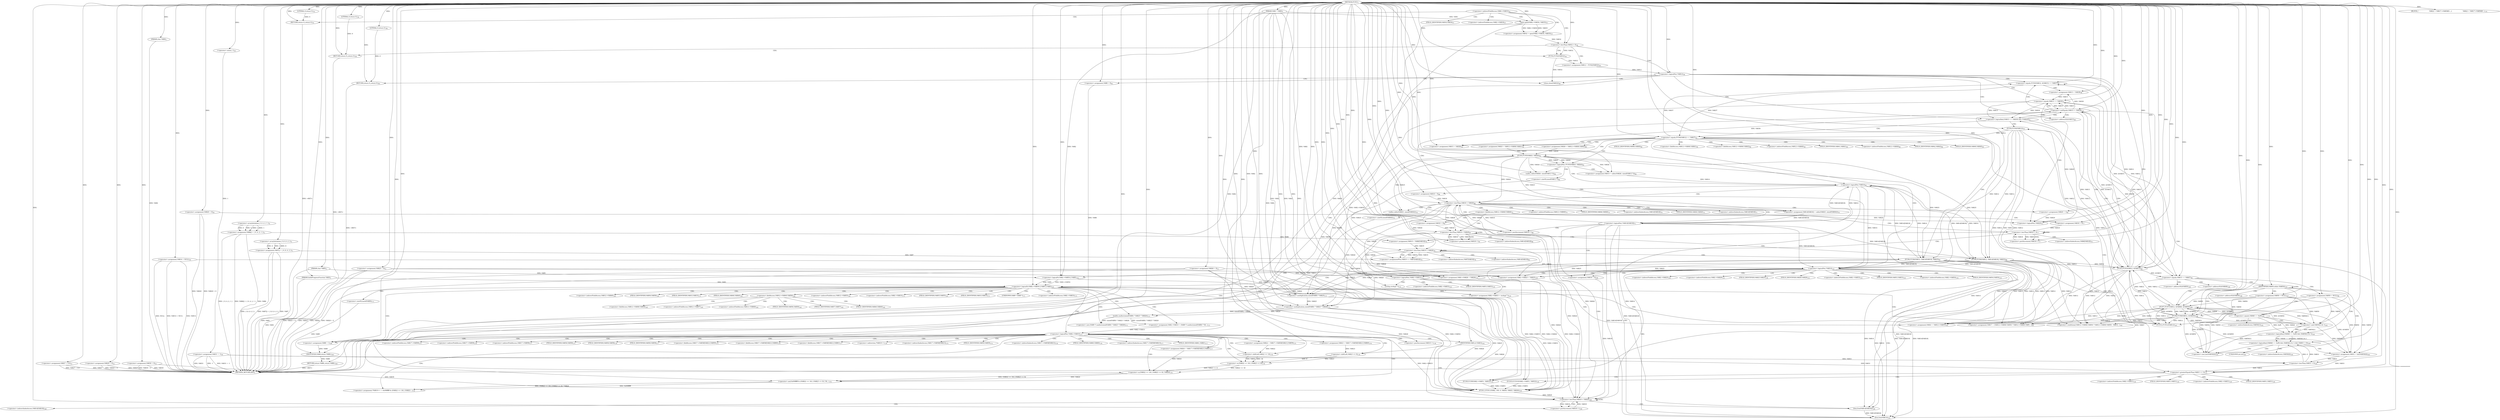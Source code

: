 digraph "FUN1" {  
"8" [label = <(METHOD,FUN1)<SUB>1</SUB>> ]
"489" [label = <(METHOD_RETURN,ANY)<SUB>1</SUB>> ]
"9" [label = <(PARAM,VAR1 * VAR2)<SUB>1</SUB>> ]
"10" [label = <(PARAM,ImlibProgressFunction VAR3)<SUB>1</SUB>> ]
"11" [label = <(PARAM,char VAR4)<SUB>1</SUB>> ]
"12" [label = <(PARAM,char VAR5)<SUB>2</SUB>> ]
"15" [label = <(&lt;operator&gt;.assignment,VAR6[] = { 0, 4, 2, 1 })<SUB>4</SUB>> ]
"23" [label = <(&lt;operator&gt;.assignment,VAR7[] = { 8, 8, 4, 2 })<SUB>5</SUB>> ]
"45" [label = <(&lt;operator&gt;.assignment,VAR25 = 0)<SUB>12</SUB>> ]
"48" [label = <(&lt;operator&gt;.assignment,VAR26 = 0)<SUB>12</SUB>> ]
"53" [label = <(&lt;operator&gt;.assignment,VAR27 = 0.0)<SUB>13</SUB>> ]
"58" [label = <(&lt;operator&gt;.assignment,VAR29 = 0)<SUB>14</SUB>> ]
"61" [label = <(&lt;operator&gt;.assignment,VAR30 = 0)<SUB>14</SUB>> ]
"66" [label = <(&lt;operator&gt;.assignment,VAR20 = 0)<SUB>18</SUB>> ]
"69" [label = <(&lt;operator&gt;.assignment,VAR14 = NULL)<SUB>19</SUB>> ]
"72" [label = <(&lt;operator&gt;.assignment,VAR31 = -1)<SUB>20</SUB>> ]
"83" [label = <(&lt;operator&gt;.assignment,VAR32 = open(VAR2-&gt;VAR34, VAR35))<SUB>27</SUB>> ]
"97" [label = <(&lt;operator&gt;.assignment,VAR12 = FUN2(VAR32))<SUB>34</SUB>> ]
"109" [label = <(&lt;operator&gt;.assignment,VAR8 = 0)<SUB>42</SUB>> ]
"338" [label = <(&lt;operator&gt;.assignment,VAR2-&gt;VAR25 = VAR25)<SUB>130</SUB>> ]
"343" [label = <(&lt;operator&gt;.assignment,VAR2-&gt;VAR26 = VAR26)<SUB>131</SUB>> ]
"464" [label = <(&lt;operator&gt;.assignment,VAR8 = 1)<SUB>236</SUB>> ]
"482" [label = <(free,free(VAR14))<SUB>241</SUB>> ]
"485" [label = <(FUN12,FUN12(VAR12))<SUB>247</SUB>> ]
"487" [label = <(RETURN,return VAR8;,return VAR8;)<SUB>250</SUB>> ]
"91" [label = <(&lt;operator&gt;.lessThan,VAR32 &lt; 0)<SUB>28</SUB>> ]
"102" [label = <(&lt;operator&gt;.logicalNot,!VAR12)<SUB>36</SUB>> ]
"313" [label = <(&lt;operator&gt;.notEquals,VAR15 != VAR38)<SUB>112</SUB>> ]
"317" [label = <(&lt;operator&gt;.greaterEqualsThan,VAR31 &gt;= 0)<SUB>114</SUB>> ]
"334" [label = <(&lt;operator&gt;.logicalNot,!VAR14)<SUB>122</SUB>> ]
"349" [label = <(&lt;operator&gt;.logicalNot,!VAR2-&gt;VAR53)<SUB>132</SUB>> ]
"361" [label = <(&lt;operator&gt;.logicalOr,VAR2-&gt;VAR54 || VAR5 || VAR3)<SUB>135</SUB>> ]
"473" [label = <(&lt;operator&gt;.lessThan,VAR18 &lt; VAR26)<SUB>239</SUB>> ]
"476" [label = <(&lt;operator&gt;.postIncrement,VAR18++)<SUB>239</SUB>> ]
"478" [label = <(free,free(VAR14[VAR18]))<SUB>240</SUB>> ]
"488" [label = <(IDENTIFIER,VAR8,return VAR8;)<SUB>250</SUB>> ]
"17" [label = <(&lt;operator&gt;.arrayInitializer,{ 0, 4, 2, 1 })<SUB>4</SUB>> ]
"25" [label = <(&lt;operator&gt;.arrayInitializer,{ 8, 8, 4, 2 })<SUB>5</SUB>> ]
"74" [label = <(&lt;operator&gt;.minus,-1)<SUB>20</SUB>> ]
"81" [label = <(RETURN,return 0;,return 0;)<SUB>25</SUB>> ]
"85" [label = <(open,open(VAR2-&gt;VAR34, VAR35))<SUB>27</SUB>> ]
"95" [label = <(RETURN,return 0;,return 0;)<SUB>29</SUB>> ]
"99" [label = <(FUN2,FUN2(VAR32))<SUB>34</SUB>> ]
"105" [label = <(close,close(VAR32))<SUB>38</SUB>> ]
"107" [label = <(RETURN,return 0;,return 0;)<SUB>39</SUB>> ]
"321" [label = <(FUN9,FUN9(VAR2-&gt;VAR51, VAR52))<SUB>116</SUB>> ]
"354" [label = <(&lt;operator&gt;.assignment,VAR2-&gt;VAR53 = strdup(&quot;&quot;))<SUB>133</SUB>> ]
"369" [label = <(&lt;operator&gt;.assignment,VAR21 = VAR12-&gt;VAR55)<SUB>141</SUB>> ]
"374" [label = <(&lt;operator&gt;.assignment,VAR17 = (VAR12-&gt;VAR40.VAR56 ? VAR12-&gt;VAR40.VAR5...)<SUB>142</SUB>> ]
"390" [label = <(&lt;operator&gt;.assignment,VAR2-&gt;VAR33 = (VAR9 *) malloc(sizeof(VAR9) * VA...)<SUB>171</SUB>> ]
"410" [label = <(BLOCK,{
                       VAR22 = VAR17-&gt;VAR58[V...,{
                       VAR22 = VAR17-&gt;VAR58[V...)<SUB>174</SUB>> ]
"470" [label = <(&lt;operator&gt;.assignment,VAR18 = 0)<SUB>239</SUB>> ]
"82" [label = <(LITERAL,0,return 0;)<SUB>25</SUB>> ]
"96" [label = <(LITERAL,0,return 0;)<SUB>29</SUB>> ]
"108" [label = <(LITERAL,0,return 0;)<SUB>39</SUB>> ]
"115" [label = <(&lt;operator&gt;.equals,FUN3(VAR12, &amp;VAR15) == VAR37)<SUB>46</SUB>> ]
"126" [label = <(&lt;operator&gt;.logicalAnd,(VAR15 == VAR39) &amp;&amp; (!VAR20))<SUB>51</SUB>> ]
"328" [label = <(FUN10,FUN10(VAR2-&gt;VAR51, VAR52))<SUB>120</SUB>> ]
"362" [label = <(&lt;operator&gt;.logicalOr,VAR2-&gt;VAR54 || VAR5)<SUB>135</SUB>> ]
"404" [label = <(&lt;operator&gt;.logicalNot,!VAR2-&gt;VAR33)<SUB>172</SUB>> ]
"411" [label = <(&lt;operator&gt;.assignment,VAR22 = VAR17-&gt;VAR58[VAR21].VAR59)<SUB>175</SUB>> ]
"420" [label = <(&lt;operator&gt;.assignment,VAR23 = VAR17-&gt;VAR58[VAR21].VAR60)<SUB>176</SUB>> ]
"429" [label = <(&lt;operator&gt;.assignment,VAR24 = VAR17-&gt;VAR58[VAR21].VAR61)<SUB>177</SUB>> ]
"438" [label = <(&lt;operator&gt;.assignment,*VAR10++ = 0x00ffffff &amp; ((VAR22 &lt;&lt; 16) | (VAR23...)<SUB>178</SUB>> ]
"455" [label = <(IDENTIFIER,VAR3,if (VAR3))<SUB>232</SUB>> ]
"122" [label = <(&lt;operator&gt;.assignment,VAR15 = VAR38)<SUB>49</SUB>> ]
"143" [label = <(&lt;operator&gt;.assignment,VAR25 = VAR12-&gt;VAR40.VAR41)<SUB>59</SUB>> ]
"150" [label = <(&lt;operator&gt;.assignment,VAR26 = VAR12-&gt;VAR40.VAR42)<SUB>60</SUB>> ]
"164" [label = <(&lt;operator&gt;.assignment,VAR14 = calloc(VAR26, sizeof(VAR13 *)))<SUB>64</SUB>> ]
"260" [label = <(&lt;operator&gt;.assignment,VAR20 = 1)<SUB>92</SUB>> ]
"358" [label = <(strdup,strdup(&quot;&quot;))<SUB>133</SUB>> ]
"376" [label = <(&lt;operator&gt;.conditional,VAR12-&gt;VAR40.VAR56 ? VAR12-&gt;VAR40.VAR56 : VAR12...)<SUB>142</SUB>> ]
"394" [label = <(&lt;operator&gt;.cast,(VAR9 *) malloc(sizeof(VAR9) * VAR25 * VAR26))<SUB>171</SUB>> ]
"457" [label = <(FUN11,FUN11(VAR2, 100, 0, VAR30, VAR25, VAR26))<SUB>233</SUB>> ]
"116" [label = <(FUN3,FUN3(VAR12, &amp;VAR15))<SUB>46</SUB>> ]
"127" [label = <(&lt;operator&gt;.equals,VAR15 == VAR39)<SUB>51</SUB>> ]
"130" [label = <(&lt;operator&gt;.logicalNot,!VAR20)<SUB>51</SUB>> ]
"134" [label = <(&lt;operator&gt;.equals,FUN4(VAR12) == VAR37)<SUB>53</SUB>> ]
"158" [label = <(&lt;operator&gt;.logicalNot,!FUN5(VAR25, VAR26))<SUB>61</SUB>> ]
"171" [label = <(&lt;operator&gt;.logicalNot,!VAR14)<SUB>65</SUB>> ]
"180" [label = <(&lt;operator&gt;.lessThan,VAR18 &lt; VAR26)<SUB>68</SUB>> ]
"183" [label = <(&lt;operator&gt;.postIncrement,VAR18++)<SUB>68</SUB>> ]
"396" [label = <(malloc,malloc(sizeof(VAR9) * VAR25 * VAR26))<SUB>171</SUB>> ]
"442" [label = <(&lt;operator&gt;.and,0x00ffffff &amp; ((VAR22 &lt;&lt; 16) | (VAR23 &lt;&lt; 8) | VA...)<SUB>178</SUB>> ]
"139" [label = <(&lt;operator&gt;.assignment,VAR15 = VAR38)<SUB>56</SUB>> ]
"166" [label = <(calloc,calloc(VAR26, sizeof(VAR13 *)))<SUB>64</SUB>> ]
"177" [label = <(&lt;operator&gt;.assignment,VAR18 = 0)<SUB>68</SUB>> ]
"186" [label = <(&lt;operator&gt;.assignment,VAR14[VAR18] = calloc(VAR25, sizeof(VAR44)))<SUB>70</SUB>> ]
"266" [label = <(&lt;operator&gt;.equals,VAR15 == VAR47)<SUB>94</SUB>> ]
"397" [label = <(&lt;operator&gt;.multiplication,sizeof(VAR9) * VAR25 * VAR26)<SUB>171</SUB>> ]
"440" [label = <(&lt;operator&gt;.postIncrement,VAR10++)<SUB>178</SUB>> ]
"444" [label = <(&lt;operator&gt;.or,(VAR22 &lt;&lt; 16) | (VAR23 &lt;&lt; 8) | VAR24)<SUB>178</SUB>> ]
"135" [label = <(FUN4,FUN4(VAR12))<SUB>53</SUB>> ]
"159" [label = <(FUN5,FUN5(VAR25, VAR26))<SUB>61</SUB>> ]
"168" [label = <(&lt;operator&gt;.sizeOf,sizeof(VAR13 *))<SUB>64</SUB>> ]
"195" [label = <(&lt;operator&gt;.logicalNot,!VAR14[VAR18])<SUB>71</SUB>> ]
"213" [label = <(&lt;operator&gt;.lessThan,VAR18 &lt; 4)<SUB>77</SUB>> ]
"216" [label = <(&lt;operator&gt;.postIncrement,VAR18++)<SUB>77</SUB>> ]
"272" [label = <(&lt;operator&gt;.assignment,VAR50 = NULL)<SUB>99</SUB>> ]
"275" [label = <(FUN7,FUN7(VAR12, &amp;VAR48, &amp;VAR50))<SUB>100</SUB>> ]
"398" [label = <(&lt;operator&gt;.multiplication,sizeof(VAR9) * VAR25)<SUB>171</SUB>> ]
"445" [label = <(&lt;operator&gt;.or,(VAR22 &lt;&lt; 16) | (VAR23 &lt;&lt; 8))<SUB>178</SUB>> ]
"190" [label = <(calloc,calloc(VAR25, sizeof(VAR44)))<SUB>70</SUB>> ]
"210" [label = <(&lt;operator&gt;.assignment,VAR18 = 0)<SUB>77</SUB>> ]
"248" [label = <(&lt;operator&gt;.lessThan,VAR18 &lt; VAR26)<SUB>87</SUB>> ]
"251" [label = <(&lt;operator&gt;.postIncrement,VAR18++)<SUB>87</SUB>> ]
"282" [label = <(IDENTIFIER,VAR50,while (VAR50))<SUB>101</SUB>> ]
"399" [label = <(&lt;operator&gt;.sizeOf,sizeof(VAR9))<SUB>171</SUB>> ]
"446" [label = <(&lt;operator&gt;.shiftLeft,VAR22 &lt;&lt; 16)<SUB>178</SUB>> ]
"449" [label = <(&lt;operator&gt;.shiftLeft,VAR23 &lt;&lt; 8)<SUB>178</SUB>> ]
"192" [label = <(&lt;operator&gt;.sizeOf,sizeof(VAR44))<SUB>70</SUB>> ]
"226" [label = <(&lt;operator&gt;.lessThan,VAR19 &lt; VAR26)<SUB>79</SUB>> ]
"229" [label = <(&lt;operator&gt;.assignmentPlus,VAR19 += VAR7[VAR18])<SUB>79</SUB>> ]
"245" [label = <(&lt;operator&gt;.assignment,VAR18 = 0)<SUB>87</SUB>> ]
"254" [label = <(FUN6,FUN6(VAR12, VAR14[VAR18], VAR25))<SUB>89</SUB>> ]
"306" [label = <(&lt;operator&gt;.assignment,VAR50 = NULL)<SUB>107</SUB>> ]
"309" [label = <(FUN8,FUN8(VAR12, &amp;VAR50))<SUB>108</SUB>> ]
"221" [label = <(&lt;operator&gt;.assignment,VAR19 = VAR6[VAR18])<SUB>79</SUB>> ]
"235" [label = <(FUN6,FUN6(VAR12, VAR14[VAR19], VAR25))<SUB>81</SUB>> ]
"285" [label = <(&lt;operator&gt;.logicalAnd,(VAR48 == 0xf9) &amp;&amp; (VAR50[1] &amp; 1) &amp;&amp; (VAR31 &lt; 0))<SUB>103</SUB>> ]
"299" [label = <(&lt;operator&gt;.assignment,VAR31 = (int)VAR50[4])<SUB>105</SUB>> ]
"286" [label = <(&lt;operator&gt;.logicalAnd,(VAR48 == 0xf9) &amp;&amp; (VAR50[1] &amp; 1))<SUB>103</SUB>> ]
"295" [label = <(&lt;operator&gt;.lessThan,VAR31 &lt; 0)<SUB>103</SUB>> ]
"287" [label = <(&lt;operator&gt;.equals,VAR48 == 0xf9)<SUB>103</SUB>> ]
"290" [label = <(&lt;operator&gt;.and,VAR50[1] &amp; 1)<SUB>103</SUB>> ]
"301" [label = <(&lt;operator&gt;.cast,(int)VAR50[4])<SUB>105</SUB>> ]
"77" [label = <(&lt;operator&gt;.indirectFieldAccess,VAR2-&gt;VAR33)<SUB>24</SUB>> ]
"339" [label = <(&lt;operator&gt;.indirectFieldAccess,VAR2-&gt;VAR25)<SUB>130</SUB>> ]
"344" [label = <(&lt;operator&gt;.indirectFieldAccess,VAR2-&gt;VAR26)<SUB>131</SUB>> ]
"86" [label = <(&lt;operator&gt;.indirectFieldAccess,VAR2-&gt;VAR34)<SUB>27</SUB>> ]
"341" [label = <(FIELD_IDENTIFIER,VAR25,VAR25)<SUB>130</SUB>> ]
"346" [label = <(FIELD_IDENTIFIER,VAR26,VAR26)<SUB>131</SUB>> ]
"350" [label = <(&lt;operator&gt;.indirectFieldAccess,VAR2-&gt;VAR53)<SUB>132</SUB>> ]
"479" [label = <(&lt;operator&gt;.indirectIndexAccess,VAR14[VAR18])<SUB>240</SUB>> ]
"88" [label = <(FIELD_IDENTIFIER,VAR34,VAR34)<SUB>27</SUB>> ]
"322" [label = <(&lt;operator&gt;.indirectFieldAccess,VAR2-&gt;VAR51)<SUB>116</SUB>> ]
"352" [label = <(FIELD_IDENTIFIER,VAR53,VAR53)<SUB>132</SUB>> ]
"355" [label = <(&lt;operator&gt;.indirectFieldAccess,VAR2-&gt;VAR53)<SUB>133</SUB>> ]
"363" [label = <(&lt;operator&gt;.indirectFieldAccess,VAR2-&gt;VAR54)<SUB>135</SUB>> ]
"371" [label = <(&lt;operator&gt;.indirectFieldAccess,VAR12-&gt;VAR55)<SUB>141</SUB>> ]
"391" [label = <(&lt;operator&gt;.indirectFieldAccess,VAR2-&gt;VAR33)<SUB>171</SUB>> ]
"324" [label = <(FIELD_IDENTIFIER,VAR51,VAR51)<SUB>116</SUB>> ]
"329" [label = <(&lt;operator&gt;.indirectFieldAccess,VAR2-&gt;VAR51)<SUB>120</SUB>> ]
"357" [label = <(FIELD_IDENTIFIER,VAR53,VAR53)<SUB>133</SUB>> ]
"365" [label = <(FIELD_IDENTIFIER,VAR54,VAR54)<SUB>135</SUB>> ]
"373" [label = <(FIELD_IDENTIFIER,VAR55,VAR55)<SUB>141</SUB>> ]
"377" [label = <(&lt;operator&gt;.fieldAccess,VAR12-&gt;VAR40.VAR56)<SUB>142</SUB>> ]
"382" [label = <(&lt;operator&gt;.fieldAccess,VAR12-&gt;VAR40.VAR56)<SUB>142</SUB>> ]
"387" [label = <(&lt;operator&gt;.indirectFieldAccess,VAR12-&gt;VAR57)<SUB>142</SUB>> ]
"393" [label = <(FIELD_IDENTIFIER,VAR33,VAR33)<SUB>171</SUB>> ]
"395" [label = <(UNKNOWN,VAR9 *,VAR9 *)<SUB>171</SUB>> ]
"405" [label = <(&lt;operator&gt;.indirectFieldAccess,VAR2-&gt;VAR33)<SUB>172</SUB>> ]
"413" [label = <(&lt;operator&gt;.fieldAccess,VAR17-&gt;VAR58[VAR21].VAR59)<SUB>175</SUB>> ]
"422" [label = <(&lt;operator&gt;.fieldAccess,VAR17-&gt;VAR58[VAR21].VAR60)<SUB>176</SUB>> ]
"431" [label = <(&lt;operator&gt;.fieldAccess,VAR17-&gt;VAR58[VAR21].VAR61)<SUB>177</SUB>> ]
"439" [label = <(&lt;operator&gt;.indirection,*VAR10++)<SUB>178</SUB>> ]
"118" [label = <(&lt;operator&gt;.addressOf,&amp;VAR15)<SUB>46</SUB>> ]
"145" [label = <(&lt;operator&gt;.fieldAccess,VAR12-&gt;VAR40.VAR41)<SUB>59</SUB>> ]
"152" [label = <(&lt;operator&gt;.fieldAccess,VAR12-&gt;VAR40.VAR42)<SUB>60</SUB>> ]
"202" [label = <(&lt;operator&gt;.fieldAccess,VAR12-&gt;VAR40.VAR46)<SUB>75</SUB>> ]
"331" [label = <(FIELD_IDENTIFIER,VAR51,VAR51)<SUB>120</SUB>> ]
"378" [label = <(&lt;operator&gt;.indirectFieldAccess,VAR12-&gt;VAR40)<SUB>142</SUB>> ]
"381" [label = <(FIELD_IDENTIFIER,VAR56,VAR56)<SUB>142</SUB>> ]
"383" [label = <(&lt;operator&gt;.indirectFieldAccess,VAR12-&gt;VAR40)<SUB>142</SUB>> ]
"386" [label = <(FIELD_IDENTIFIER,VAR56,VAR56)<SUB>142</SUB>> ]
"389" [label = <(FIELD_IDENTIFIER,VAR57,VAR57)<SUB>142</SUB>> ]
"407" [label = <(FIELD_IDENTIFIER,VAR33,VAR33)<SUB>172</SUB>> ]
"414" [label = <(&lt;operator&gt;.indirectIndexAccess,VAR17-&gt;VAR58[VAR21])<SUB>175</SUB>> ]
"419" [label = <(FIELD_IDENTIFIER,VAR59,VAR59)<SUB>175</SUB>> ]
"423" [label = <(&lt;operator&gt;.indirectIndexAccess,VAR17-&gt;VAR58[VAR21])<SUB>176</SUB>> ]
"428" [label = <(FIELD_IDENTIFIER,VAR60,VAR60)<SUB>176</SUB>> ]
"432" [label = <(&lt;operator&gt;.indirectIndexAccess,VAR17-&gt;VAR58[VAR21])<SUB>177</SUB>> ]
"437" [label = <(FIELD_IDENTIFIER,VAR61,VAR61)<SUB>177</SUB>> ]
"146" [label = <(&lt;operator&gt;.indirectFieldAccess,VAR12-&gt;VAR40)<SUB>59</SUB>> ]
"149" [label = <(FIELD_IDENTIFIER,VAR41,VAR41)<SUB>59</SUB>> ]
"153" [label = <(&lt;operator&gt;.indirectFieldAccess,VAR12-&gt;VAR40)<SUB>60</SUB>> ]
"156" [label = <(FIELD_IDENTIFIER,VAR42,VAR42)<SUB>60</SUB>> ]
"203" [label = <(&lt;operator&gt;.indirectFieldAccess,VAR12-&gt;VAR40)<SUB>75</SUB>> ]
"206" [label = <(FIELD_IDENTIFIER,VAR46,VAR46)<SUB>75</SUB>> ]
"380" [label = <(FIELD_IDENTIFIER,VAR40,VAR40)<SUB>142</SUB>> ]
"385" [label = <(FIELD_IDENTIFIER,VAR40,VAR40)<SUB>142</SUB>> ]
"415" [label = <(&lt;operator&gt;.indirectFieldAccess,VAR17-&gt;VAR58)<SUB>175</SUB>> ]
"424" [label = <(&lt;operator&gt;.indirectFieldAccess,VAR17-&gt;VAR58)<SUB>176</SUB>> ]
"433" [label = <(&lt;operator&gt;.indirectFieldAccess,VAR17-&gt;VAR58)<SUB>177</SUB>> ]
"148" [label = <(FIELD_IDENTIFIER,VAR40,VAR40)<SUB>59</SUB>> ]
"155" [label = <(FIELD_IDENTIFIER,VAR40,VAR40)<SUB>60</SUB>> ]
"187" [label = <(&lt;operator&gt;.indirectIndexAccess,VAR14[VAR18])<SUB>70</SUB>> ]
"205" [label = <(FIELD_IDENTIFIER,VAR40,VAR40)<SUB>75</SUB>> ]
"417" [label = <(FIELD_IDENTIFIER,VAR58,VAR58)<SUB>175</SUB>> ]
"426" [label = <(FIELD_IDENTIFIER,VAR58,VAR58)<SUB>176</SUB>> ]
"435" [label = <(FIELD_IDENTIFIER,VAR58,VAR58)<SUB>177</SUB>> ]
"196" [label = <(&lt;operator&gt;.indirectIndexAccess,VAR14[VAR18])<SUB>71</SUB>> ]
"277" [label = <(&lt;operator&gt;.addressOf,&amp;VAR48)<SUB>100</SUB>> ]
"279" [label = <(&lt;operator&gt;.addressOf,&amp;VAR50)<SUB>100</SUB>> ]
"231" [label = <(&lt;operator&gt;.indirectIndexAccess,VAR7[VAR18])<SUB>79</SUB>> ]
"256" [label = <(&lt;operator&gt;.indirectIndexAccess,VAR14[VAR18])<SUB>89</SUB>> ]
"311" [label = <(&lt;operator&gt;.addressOf,&amp;VAR50)<SUB>108</SUB>> ]
"223" [label = <(&lt;operator&gt;.indirectIndexAccess,VAR6[VAR18])<SUB>79</SUB>> ]
"237" [label = <(&lt;operator&gt;.indirectIndexAccess,VAR14[VAR19])<SUB>81</SUB>> ]
"291" [label = <(&lt;operator&gt;.indirectIndexAccess,VAR50[1])<SUB>103</SUB>> ]
"302" [label = <(UNKNOWN,int,int)<SUB>105</SUB>> ]
"303" [label = <(&lt;operator&gt;.indirectIndexAccess,VAR50[4])<SUB>105</SUB>> ]
  "487" -> "489"  [ label = "DDG: &lt;RET&gt;"] 
  "107" -> "489"  [ label = "DDG: &lt;RET&gt;"] 
  "81" -> "489"  [ label = "DDG: &lt;RET&gt;"] 
  "95" -> "489"  [ label = "DDG: &lt;RET&gt;"] 
  "9" -> "489"  [ label = "DDG: VAR2"] 
  "10" -> "489"  [ label = "DDG: VAR3"] 
  "11" -> "489"  [ label = "DDG: VAR4"] 
  "12" -> "489"  [ label = "DDG: VAR5"] 
  "15" -> "489"  [ label = "DDG: VAR6"] 
  "15" -> "489"  [ label = "DDG: { 0, 4, 2, 1 }"] 
  "15" -> "489"  [ label = "DDG: VAR6[] = { 0, 4, 2, 1 }"] 
  "23" -> "489"  [ label = "DDG: VAR7"] 
  "23" -> "489"  [ label = "DDG: { 8, 8, 4, 2 }"] 
  "23" -> "489"  [ label = "DDG: VAR7[] = { 8, 8, 4, 2 }"] 
  "45" -> "489"  [ label = "DDG: VAR25"] 
  "45" -> "489"  [ label = "DDG: VAR25 = 0"] 
  "48" -> "489"  [ label = "DDG: VAR26"] 
  "48" -> "489"  [ label = "DDG: VAR26 = 0"] 
  "53" -> "489"  [ label = "DDG: VAR27"] 
  "53" -> "489"  [ label = "DDG: VAR27 = 0.0"] 
  "58" -> "489"  [ label = "DDG: VAR29"] 
  "58" -> "489"  [ label = "DDG: VAR29 = 0"] 
  "61" -> "489"  [ label = "DDG: VAR30"] 
  "61" -> "489"  [ label = "DDG: VAR30 = 0"] 
  "66" -> "489"  [ label = "DDG: VAR20"] 
  "66" -> "489"  [ label = "DDG: VAR20 = 0"] 
  "69" -> "489"  [ label = "DDG: VAR14"] 
  "69" -> "489"  [ label = "DDG: NULL"] 
  "69" -> "489"  [ label = "DDG: VAR14 = NULL"] 
  "72" -> "489"  [ label = "DDG: VAR31"] 
  "72" -> "489"  [ label = "DDG: -1"] 
  "72" -> "489"  [ label = "DDG: VAR31 = -1"] 
  "127" -> "489"  [ label = "DDG: VAR39"] 
  "192" -> "489"  [ label = "DDG: VAR44"] 
  "85" -> "489"  [ label = "DDG: VAR35"] 
  "399" -> "489"  [ label = "DDG: VAR9"] 
  "266" -> "489"  [ label = "DDG: VAR47"] 
  "168" -> "489"  [ label = "DDG: VAR13"] 
  "8" -> "9"  [ label = "DDG: "] 
  "8" -> "10"  [ label = "DDG: "] 
  "8" -> "11"  [ label = "DDG: "] 
  "8" -> "12"  [ label = "DDG: "] 
  "17" -> "15"  [ label = "DDG: 0"] 
  "17" -> "15"  [ label = "DDG: 4"] 
  "17" -> "15"  [ label = "DDG: 2"] 
  "17" -> "15"  [ label = "DDG: 1"] 
  "25" -> "23"  [ label = "DDG: 8"] 
  "25" -> "23"  [ label = "DDG: 4"] 
  "25" -> "23"  [ label = "DDG: 2"] 
  "8" -> "45"  [ label = "DDG: "] 
  "8" -> "48"  [ label = "DDG: "] 
  "8" -> "53"  [ label = "DDG: "] 
  "8" -> "58"  [ label = "DDG: "] 
  "8" -> "61"  [ label = "DDG: "] 
  "8" -> "66"  [ label = "DDG: "] 
  "8" -> "69"  [ label = "DDG: "] 
  "74" -> "72"  [ label = "DDG: 1"] 
  "85" -> "83"  [ label = "DDG: VAR2-&gt;VAR34"] 
  "85" -> "83"  [ label = "DDG: VAR35"] 
  "99" -> "97"  [ label = "DDG: VAR32"] 
  "8" -> "109"  [ label = "DDG: "] 
  "45" -> "338"  [ label = "DDG: VAR25"] 
  "159" -> "338"  [ label = "DDG: VAR25"] 
  "254" -> "338"  [ label = "DDG: VAR25"] 
  "235" -> "338"  [ label = "DDG: VAR25"] 
  "8" -> "338"  [ label = "DDG: "] 
  "48" -> "343"  [ label = "DDG: VAR26"] 
  "180" -> "343"  [ label = "DDG: VAR26"] 
  "248" -> "343"  [ label = "DDG: VAR26"] 
  "226" -> "343"  [ label = "DDG: VAR26"] 
  "8" -> "343"  [ label = "DDG: "] 
  "8" -> "464"  [ label = "DDG: "] 
  "488" -> "487"  [ label = "DDG: VAR8"] 
  "171" -> "482"  [ label = "DDG: VAR14"] 
  "254" -> "482"  [ label = "DDG: VAR14[VAR18]"] 
  "235" -> "482"  [ label = "DDG: VAR14[VAR19]"] 
  "195" -> "482"  [ label = "DDG: VAR14[VAR18]"] 
  "334" -> "482"  [ label = "DDG: VAR14"] 
  "478" -> "482"  [ label = "DDG: VAR14[VAR18]"] 
  "8" -> "482"  [ label = "DDG: "] 
  "116" -> "485"  [ label = "DDG: VAR12"] 
  "275" -> "485"  [ label = "DDG: VAR12"] 
  "309" -> "485"  [ label = "DDG: VAR12"] 
  "135" -> "485"  [ label = "DDG: VAR12"] 
  "254" -> "485"  [ label = "DDG: VAR12"] 
  "235" -> "485"  [ label = "DDG: VAR12"] 
  "8" -> "485"  [ label = "DDG: "] 
  "464" -> "488"  [ label = "DDG: VAR8"] 
  "109" -> "488"  [ label = "DDG: VAR8"] 
  "8" -> "488"  [ label = "DDG: "] 
  "8" -> "17"  [ label = "DDG: "] 
  "8" -> "25"  [ label = "DDG: "] 
  "8" -> "74"  [ label = "DDG: "] 
  "82" -> "81"  [ label = "DDG: 0"] 
  "8" -> "81"  [ label = "DDG: "] 
  "9" -> "85"  [ label = "DDG: VAR2"] 
  "8" -> "85"  [ label = "DDG: "] 
  "83" -> "91"  [ label = "DDG: VAR32"] 
  "8" -> "91"  [ label = "DDG: "] 
  "96" -> "95"  [ label = "DDG: 0"] 
  "8" -> "95"  [ label = "DDG: "] 
  "91" -> "99"  [ label = "DDG: VAR32"] 
  "8" -> "99"  [ label = "DDG: "] 
  "97" -> "102"  [ label = "DDG: VAR12"] 
  "8" -> "102"  [ label = "DDG: "] 
  "108" -> "107"  [ label = "DDG: 0"] 
  "8" -> "107"  [ label = "DDG: "] 
  "116" -> "313"  [ label = "DDG: &amp;VAR15"] 
  "127" -> "313"  [ label = "DDG: VAR15"] 
  "266" -> "313"  [ label = "DDG: VAR15"] 
  "8" -> "313"  [ label = "DDG: "] 
  "72" -> "317"  [ label = "DDG: VAR31"] 
  "295" -> "317"  [ label = "DDG: VAR31"] 
  "299" -> "317"  [ label = "DDG: VAR31"] 
  "8" -> "317"  [ label = "DDG: "] 
  "69" -> "334"  [ label = "DDG: VAR14"] 
  "171" -> "334"  [ label = "DDG: VAR14"] 
  "254" -> "334"  [ label = "DDG: VAR14[VAR18]"] 
  "235" -> "334"  [ label = "DDG: VAR14[VAR19]"] 
  "195" -> "334"  [ label = "DDG: VAR14[VAR18]"] 
  "8" -> "334"  [ label = "DDG: "] 
  "9" -> "349"  [ label = "DDG: VAR2"] 
  "358" -> "354"  [ label = "DDG: &quot;&quot;"] 
  "362" -> "361"  [ label = "DDG: VAR2-&gt;VAR54"] 
  "362" -> "361"  [ label = "DDG: VAR5"] 
  "10" -> "361"  [ label = "DDG: VAR3"] 
  "8" -> "361"  [ label = "DDG: "] 
  "116" -> "369"  [ label = "DDG: VAR12"] 
  "275" -> "369"  [ label = "DDG: VAR12"] 
  "309" -> "369"  [ label = "DDG: VAR12"] 
  "135" -> "369"  [ label = "DDG: VAR12"] 
  "254" -> "369"  [ label = "DDG: VAR12"] 
  "235" -> "369"  [ label = "DDG: VAR12"] 
  "116" -> "374"  [ label = "DDG: VAR12"] 
  "275" -> "374"  [ label = "DDG: VAR12"] 
  "309" -> "374"  [ label = "DDG: VAR12"] 
  "135" -> "374"  [ label = "DDG: VAR12"] 
  "254" -> "374"  [ label = "DDG: VAR12"] 
  "235" -> "374"  [ label = "DDG: VAR12"] 
  "396" -> "390"  [ label = "DDG: sizeof(VAR9) * VAR25 * VAR26"] 
  "8" -> "410"  [ label = "DDG: "] 
  "8" -> "470"  [ label = "DDG: "] 
  "470" -> "473"  [ label = "DDG: VAR18"] 
  "476" -> "473"  [ label = "DDG: VAR18"] 
  "8" -> "473"  [ label = "DDG: "] 
  "180" -> "473"  [ label = "DDG: VAR26"] 
  "397" -> "473"  [ label = "DDG: VAR26"] 
  "457" -> "473"  [ label = "DDG: VAR26"] 
  "48" -> "473"  [ label = "DDG: VAR26"] 
  "248" -> "473"  [ label = "DDG: VAR26"] 
  "226" -> "473"  [ label = "DDG: VAR26"] 
  "473" -> "476"  [ label = "DDG: VAR18"] 
  "8" -> "476"  [ label = "DDG: "] 
  "171" -> "478"  [ label = "DDG: VAR14"] 
  "254" -> "478"  [ label = "DDG: VAR14[VAR18]"] 
  "195" -> "478"  [ label = "DDG: VAR14[VAR18]"] 
  "334" -> "478"  [ label = "DDG: VAR14"] 
  "8" -> "82"  [ label = "DDG: "] 
  "8" -> "96"  [ label = "DDG: "] 
  "99" -> "105"  [ label = "DDG: VAR32"] 
  "8" -> "105"  [ label = "DDG: "] 
  "8" -> "108"  [ label = "DDG: "] 
  "9" -> "321"  [ label = "DDG: VAR2"] 
  "8" -> "321"  [ label = "DDG: "] 
  "9" -> "362"  [ label = "DDG: VAR2"] 
  "12" -> "362"  [ label = "DDG: VAR5"] 
  "8" -> "362"  [ label = "DDG: "] 
  "442" -> "438"  [ label = "DDG: 0x00ffffff"] 
  "442" -> "438"  [ label = "DDG: (VAR22 &lt;&lt; 16) | (VAR23 &lt;&lt; 8) | VAR24"] 
  "8" -> "455"  [ label = "DDG: "] 
  "116" -> "115"  [ label = "DDG: VAR12"] 
  "116" -> "115"  [ label = "DDG: &amp;VAR15"] 
  "134" -> "115"  [ label = "DDG: VAR37"] 
  "8" -> "115"  [ label = "DDG: "] 
  "313" -> "122"  [ label = "DDG: VAR38"] 
  "8" -> "122"  [ label = "DDG: "] 
  "127" -> "126"  [ label = "DDG: VAR15"] 
  "127" -> "126"  [ label = "DDG: VAR39"] 
  "130" -> "126"  [ label = "DDG: VAR20"] 
  "159" -> "164"  [ label = "DDG: VAR26"] 
  "8" -> "164"  [ label = "DDG: "] 
  "8" -> "260"  [ label = "DDG: "] 
  "9" -> "328"  [ label = "DDG: VAR2"] 
  "8" -> "328"  [ label = "DDG: "] 
  "8" -> "358"  [ label = "DDG: "] 
  "116" -> "376"  [ label = "DDG: VAR12"] 
  "275" -> "376"  [ label = "DDG: VAR12"] 
  "309" -> "376"  [ label = "DDG: VAR12"] 
  "135" -> "376"  [ label = "DDG: VAR12"] 
  "254" -> "376"  [ label = "DDG: VAR12"] 
  "235" -> "376"  [ label = "DDG: VAR12"] 
  "396" -> "394"  [ label = "DDG: sizeof(VAR9) * VAR25 * VAR26"] 
  "9" -> "404"  [ label = "DDG: VAR2"] 
  "390" -> "404"  [ label = "DDG: VAR2-&gt;VAR33"] 
  "102" -> "116"  [ label = "DDG: VAR12"] 
  "275" -> "116"  [ label = "DDG: VAR12"] 
  "309" -> "116"  [ label = "DDG: VAR12"] 
  "135" -> "116"  [ label = "DDG: VAR12"] 
  "254" -> "116"  [ label = "DDG: VAR12"] 
  "235" -> "116"  [ label = "DDG: VAR12"] 
  "8" -> "116"  [ label = "DDG: "] 
  "313" -> "116"  [ label = "DDG: VAR15"] 
  "116" -> "127"  [ label = "DDG: &amp;VAR15"] 
  "122" -> "127"  [ label = "DDG: VAR15"] 
  "313" -> "127"  [ label = "DDG: VAR15"] 
  "8" -> "127"  [ label = "DDG: "] 
  "66" -> "130"  [ label = "DDG: VAR20"] 
  "260" -> "130"  [ label = "DDG: VAR20"] 
  "8" -> "130"  [ label = "DDG: "] 
  "397" -> "396"  [ label = "DDG: sizeof(VAR9) * VAR25"] 
  "397" -> "396"  [ label = "DDG: VAR26"] 
  "8" -> "442"  [ label = "DDG: "] 
  "444" -> "442"  [ label = "DDG: (VAR22 &lt;&lt; 16) | (VAR23 &lt;&lt; 8)"] 
  "444" -> "442"  [ label = "DDG: VAR24"] 
  "9" -> "457"  [ label = "DDG: VAR2"] 
  "85" -> "457"  [ label = "DDG: VAR2-&gt;VAR34"] 
  "328" -> "457"  [ label = "DDG: VAR2-&gt;VAR51"] 
  "321" -> "457"  [ label = "DDG: VAR2-&gt;VAR51"] 
  "338" -> "457"  [ label = "DDG: VAR2-&gt;VAR25"] 
  "343" -> "457"  [ label = "DDG: VAR2-&gt;VAR26"] 
  "349" -> "457"  [ label = "DDG: VAR2-&gt;VAR53"] 
  "354" -> "457"  [ label = "DDG: VAR2-&gt;VAR53"] 
  "362" -> "457"  [ label = "DDG: VAR2-&gt;VAR54"] 
  "404" -> "457"  [ label = "DDG: VAR2-&gt;VAR33"] 
  "8" -> "457"  [ label = "DDG: "] 
  "61" -> "457"  [ label = "DDG: VAR30"] 
  "398" -> "457"  [ label = "DDG: VAR25"] 
  "397" -> "457"  [ label = "DDG: VAR26"] 
  "135" -> "134"  [ label = "DDG: VAR12"] 
  "115" -> "134"  [ label = "DDG: VAR37"] 
  "8" -> "134"  [ label = "DDG: "] 
  "313" -> "139"  [ label = "DDG: VAR38"] 
  "8" -> "139"  [ label = "DDG: "] 
  "159" -> "158"  [ label = "DDG: VAR25"] 
  "159" -> "158"  [ label = "DDG: VAR26"] 
  "159" -> "166"  [ label = "DDG: VAR26"] 
  "8" -> "166"  [ label = "DDG: "] 
  "164" -> "171"  [ label = "DDG: VAR14"] 
  "254" -> "171"  [ label = "DDG: VAR14[VAR18]"] 
  "235" -> "171"  [ label = "DDG: VAR14[VAR19]"] 
  "195" -> "171"  [ label = "DDG: VAR14[VAR18]"] 
  "8" -> "171"  [ label = "DDG: "] 
  "8" -> "177"  [ label = "DDG: "] 
  "177" -> "180"  [ label = "DDG: VAR18"] 
  "183" -> "180"  [ label = "DDG: VAR18"] 
  "8" -> "180"  [ label = "DDG: "] 
  "159" -> "180"  [ label = "DDG: VAR26"] 
  "180" -> "183"  [ label = "DDG: VAR18"] 
  "8" -> "183"  [ label = "DDG: "] 
  "159" -> "186"  [ label = "DDG: VAR25"] 
  "8" -> "186"  [ label = "DDG: "] 
  "398" -> "397"  [ label = "DDG: VAR25"] 
  "8" -> "397"  [ label = "DDG: "] 
  "48" -> "397"  [ label = "DDG: VAR26"] 
  "180" -> "397"  [ label = "DDG: VAR26"] 
  "248" -> "397"  [ label = "DDG: VAR26"] 
  "226" -> "397"  [ label = "DDG: VAR26"] 
  "8" -> "440"  [ label = "DDG: "] 
  "445" -> "444"  [ label = "DDG: VAR22 &lt;&lt; 16"] 
  "445" -> "444"  [ label = "DDG: VAR23 &lt;&lt; 8"] 
  "429" -> "444"  [ label = "DDG: VAR24"] 
  "8" -> "444"  [ label = "DDG: "] 
  "116" -> "135"  [ label = "DDG: VAR12"] 
  "8" -> "135"  [ label = "DDG: "] 
  "143" -> "159"  [ label = "DDG: VAR25"] 
  "8" -> "159"  [ label = "DDG: "] 
  "150" -> "159"  [ label = "DDG: VAR26"] 
  "116" -> "266"  [ label = "DDG: &amp;VAR15"] 
  "127" -> "266"  [ label = "DDG: VAR15"] 
  "8" -> "266"  [ label = "DDG: "] 
  "8" -> "272"  [ label = "DDG: "] 
  "8" -> "398"  [ label = "DDG: "] 
  "45" -> "398"  [ label = "DDG: VAR25"] 
  "159" -> "398"  [ label = "DDG: VAR25"] 
  "254" -> "398"  [ label = "DDG: VAR25"] 
  "235" -> "398"  [ label = "DDG: VAR25"] 
  "446" -> "445"  [ label = "DDG: VAR22"] 
  "446" -> "445"  [ label = "DDG: 16"] 
  "449" -> "445"  [ label = "DDG: VAR23"] 
  "449" -> "445"  [ label = "DDG: 8"] 
  "159" -> "190"  [ label = "DDG: VAR25"] 
  "8" -> "190"  [ label = "DDG: "] 
  "171" -> "195"  [ label = "DDG: VAR14"] 
  "186" -> "195"  [ label = "DDG: VAR14[VAR18]"] 
  "8" -> "210"  [ label = "DDG: "] 
  "210" -> "213"  [ label = "DDG: VAR18"] 
  "216" -> "213"  [ label = "DDG: VAR18"] 
  "8" -> "213"  [ label = "DDG: "] 
  "213" -> "216"  [ label = "DDG: VAR18"] 
  "8" -> "216"  [ label = "DDG: "] 
  "116" -> "275"  [ label = "DDG: VAR12"] 
  "8" -> "275"  [ label = "DDG: "] 
  "287" -> "275"  [ label = "DDG: VAR48"] 
  "309" -> "275"  [ label = "DDG: &amp;VAR50"] 
  "272" -> "275"  [ label = "DDG: VAR50"] 
  "290" -> "275"  [ label = "DDG: VAR50[1]"] 
  "306" -> "275"  [ label = "DDG: VAR50"] 
  "8" -> "282"  [ label = "DDG: "] 
  "411" -> "446"  [ label = "DDG: VAR22"] 
  "8" -> "446"  [ label = "DDG: "] 
  "420" -> "449"  [ label = "DDG: VAR23"] 
  "8" -> "449"  [ label = "DDG: "] 
  "23" -> "229"  [ label = "DDG: VAR7"] 
  "8" -> "245"  [ label = "DDG: "] 
  "245" -> "248"  [ label = "DDG: VAR18"] 
  "251" -> "248"  [ label = "DDG: VAR18"] 
  "8" -> "248"  [ label = "DDG: "] 
  "180" -> "248"  [ label = "DDG: VAR26"] 
  "248" -> "251"  [ label = "DDG: VAR18"] 
  "8" -> "251"  [ label = "DDG: "] 
  "8" -> "306"  [ label = "DDG: "] 
  "15" -> "221"  [ label = "DDG: VAR6"] 
  "221" -> "226"  [ label = "DDG: VAR19"] 
  "229" -> "226"  [ label = "DDG: VAR19"] 
  "8" -> "226"  [ label = "DDG: "] 
  "180" -> "226"  [ label = "DDG: VAR26"] 
  "226" -> "229"  [ label = "DDG: VAR19"] 
  "8" -> "229"  [ label = "DDG: "] 
  "135" -> "254"  [ label = "DDG: VAR12"] 
  "8" -> "254"  [ label = "DDG: "] 
  "171" -> "254"  [ label = "DDG: VAR14"] 
  "195" -> "254"  [ label = "DDG: VAR14[VAR18]"] 
  "159" -> "254"  [ label = "DDG: VAR25"] 
  "275" -> "309"  [ label = "DDG: VAR12"] 
  "8" -> "309"  [ label = "DDG: "] 
  "275" -> "309"  [ label = "DDG: &amp;VAR50"] 
  "290" -> "309"  [ label = "DDG: VAR50[1]"] 
  "306" -> "309"  [ label = "DDG: VAR50"] 
  "135" -> "235"  [ label = "DDG: VAR12"] 
  "8" -> "235"  [ label = "DDG: "] 
  "171" -> "235"  [ label = "DDG: VAR14"] 
  "159" -> "235"  [ label = "DDG: VAR25"] 
  "286" -> "285"  [ label = "DDG: VAR48 == 0xf9"] 
  "286" -> "285"  [ label = "DDG: VAR50[1] &amp; 1"] 
  "295" -> "285"  [ label = "DDG: VAR31"] 
  "295" -> "285"  [ label = "DDG: 0"] 
  "272" -> "299"  [ label = "DDG: VAR50"] 
  "306" -> "299"  [ label = "DDG: VAR50"] 
  "275" -> "299"  [ label = "DDG: &amp;VAR50"] 
  "290" -> "299"  [ label = "DDG: VAR50[1]"] 
  "309" -> "299"  [ label = "DDG: &amp;VAR50"] 
  "8" -> "299"  [ label = "DDG: "] 
  "287" -> "286"  [ label = "DDG: VAR48"] 
  "287" -> "286"  [ label = "DDG: 0xf9"] 
  "290" -> "286"  [ label = "DDG: VAR50[1]"] 
  "290" -> "286"  [ label = "DDG: 1"] 
  "72" -> "295"  [ label = "DDG: VAR31"] 
  "299" -> "295"  [ label = "DDG: VAR31"] 
  "8" -> "295"  [ label = "DDG: "] 
  "275" -> "287"  [ label = "DDG: &amp;VAR48"] 
  "8" -> "287"  [ label = "DDG: "] 
  "272" -> "290"  [ label = "DDG: VAR50"] 
  "306" -> "290"  [ label = "DDG: VAR50"] 
  "275" -> "290"  [ label = "DDG: &amp;VAR50"] 
  "309" -> "290"  [ label = "DDG: &amp;VAR50"] 
  "8" -> "290"  [ label = "DDG: "] 
  "272" -> "301"  [ label = "DDG: VAR50"] 
  "306" -> "301"  [ label = "DDG: VAR50"] 
  "275" -> "301"  [ label = "DDG: &amp;VAR50"] 
  "290" -> "301"  [ label = "DDG: VAR50[1]"] 
  "309" -> "301"  [ label = "DDG: &amp;VAR50"] 
  "8" -> "301"  [ label = "DDG: "] 
  "77" -> "88"  [ label = "CDG: "] 
  "77" -> "86"  [ label = "CDG: "] 
  "77" -> "81"  [ label = "CDG: "] 
  "77" -> "85"  [ label = "CDG: "] 
  "77" -> "91"  [ label = "CDG: "] 
  "77" -> "83"  [ label = "CDG: "] 
  "91" -> "102"  [ label = "CDG: "] 
  "91" -> "95"  [ label = "CDG: "] 
  "91" -> "97"  [ label = "CDG: "] 
  "91" -> "99"  [ label = "CDG: "] 
  "102" -> "118"  [ label = "CDG: "] 
  "102" -> "127"  [ label = "CDG: "] 
  "102" -> "116"  [ label = "CDG: "] 
  "102" -> "485"  [ label = "CDG: "] 
  "102" -> "109"  [ label = "CDG: "] 
  "102" -> "107"  [ label = "CDG: "] 
  "102" -> "115"  [ label = "CDG: "] 
  "102" -> "487"  [ label = "CDG: "] 
  "102" -> "126"  [ label = "CDG: "] 
  "102" -> "105"  [ label = "CDG: "] 
  "313" -> "334"  [ label = "CDG: "] 
  "313" -> "317"  [ label = "CDG: "] 
  "313" -> "118"  [ label = "CDG: "] 
  "313" -> "127"  [ label = "CDG: "] 
  "313" -> "116"  [ label = "CDG: "] 
  "313" -> "115"  [ label = "CDG: "] 
  "313" -> "126"  [ label = "CDG: "] 
  "317" -> "322"  [ label = "CDG: "] 
  "317" -> "324"  [ label = "CDG: "] 
  "317" -> "329"  [ label = "CDG: "] 
  "317" -> "328"  [ label = "CDG: "] 
  "317" -> "321"  [ label = "CDG: "] 
  "317" -> "331"  [ label = "CDG: "] 
  "334" -> "338"  [ label = "CDG: "] 
  "334" -> "349"  [ label = "CDG: "] 
  "334" -> "362"  [ label = "CDG: "] 
  "334" -> "346"  [ label = "CDG: "] 
  "334" -> "365"  [ label = "CDG: "] 
  "334" -> "470"  [ label = "CDG: "] 
  "334" -> "341"  [ label = "CDG: "] 
  "334" -> "339"  [ label = "CDG: "] 
  "334" -> "473"  [ label = "CDG: "] 
  "334" -> "361"  [ label = "CDG: "] 
  "334" -> "352"  [ label = "CDG: "] 
  "334" -> "343"  [ label = "CDG: "] 
  "334" -> "482"  [ label = "CDG: "] 
  "334" -> "350"  [ label = "CDG: "] 
  "334" -> "363"  [ label = "CDG: "] 
  "334" -> "344"  [ label = "CDG: "] 
  "349" -> "358"  [ label = "CDG: "] 
  "349" -> "355"  [ label = "CDG: "] 
  "349" -> "357"  [ label = "CDG: "] 
  "349" -> "354"  [ label = "CDG: "] 
  "361" -> "376"  [ label = "CDG: "] 
  "361" -> "464"  [ label = "CDG: "] 
  "361" -> "394"  [ label = "CDG: "] 
  "361" -> "378"  [ label = "CDG: "] 
  "361" -> "396"  [ label = "CDG: "] 
  "361" -> "390"  [ label = "CDG: "] 
  "361" -> "374"  [ label = "CDG: "] 
  "361" -> "380"  [ label = "CDG: "] 
  "361" -> "405"  [ label = "CDG: "] 
  "361" -> "404"  [ label = "CDG: "] 
  "361" -> "397"  [ label = "CDG: "] 
  "361" -> "377"  [ label = "CDG: "] 
  "361" -> "373"  [ label = "CDG: "] 
  "361" -> "395"  [ label = "CDG: "] 
  "361" -> "393"  [ label = "CDG: "] 
  "361" -> "398"  [ label = "CDG: "] 
  "361" -> "381"  [ label = "CDG: "] 
  "361" -> "371"  [ label = "CDG: "] 
  "361" -> "369"  [ label = "CDG: "] 
  "361" -> "399"  [ label = "CDG: "] 
  "361" -> "407"  [ label = "CDG: "] 
  "361" -> "391"  [ label = "CDG: "] 
  "473" -> "476"  [ label = "CDG: "] 
  "473" -> "479"  [ label = "CDG: "] 
  "473" -> "478"  [ label = "CDG: "] 
  "473" -> "473"  [ label = "CDG: "] 
  "115" -> "122"  [ label = "CDG: "] 
  "126" -> "134"  [ label = "CDG: "] 
  "126" -> "135"  [ label = "CDG: "] 
  "126" -> "313"  [ label = "CDG: "] 
  "126" -> "266"  [ label = "CDG: "] 
  "404" -> "428"  [ label = "CDG: "] 
  "404" -> "435"  [ label = "CDG: "] 
  "404" -> "464"  [ label = "CDG: "] 
  "404" -> "426"  [ label = "CDG: "] 
  "404" -> "437"  [ label = "CDG: "] 
  "404" -> "446"  [ label = "CDG: "] 
  "404" -> "414"  [ label = "CDG: "] 
  "404" -> "424"  [ label = "CDG: "] 
  "404" -> "442"  [ label = "CDG: "] 
  "404" -> "429"  [ label = "CDG: "] 
  "404" -> "415"  [ label = "CDG: "] 
  "404" -> "413"  [ label = "CDG: "] 
  "404" -> "433"  [ label = "CDG: "] 
  "404" -> "411"  [ label = "CDG: "] 
  "404" -> "420"  [ label = "CDG: "] 
  "404" -> "417"  [ label = "CDG: "] 
  "404" -> "419"  [ label = "CDG: "] 
  "404" -> "455"  [ label = "CDG: "] 
  "404" -> "449"  [ label = "CDG: "] 
  "404" -> "440"  [ label = "CDG: "] 
  "404" -> "423"  [ label = "CDG: "] 
  "404" -> "439"  [ label = "CDG: "] 
  "404" -> "422"  [ label = "CDG: "] 
  "404" -> "432"  [ label = "CDG: "] 
  "404" -> "431"  [ label = "CDG: "] 
  "404" -> "444"  [ label = "CDG: "] 
  "404" -> "438"  [ label = "CDG: "] 
  "404" -> "445"  [ label = "CDG: "] 
  "455" -> "457"  [ label = "CDG: "] 
  "127" -> "130"  [ label = "CDG: "] 
  "377" -> "383"  [ label = "CDG: "] 
  "377" -> "389"  [ label = "CDG: "] 
  "377" -> "382"  [ label = "CDG: "] 
  "377" -> "385"  [ label = "CDG: "] 
  "377" -> "386"  [ label = "CDG: "] 
  "377" -> "387"  [ label = "CDG: "] 
  "134" -> "334"  [ label = "CDG: "] 
  "134" -> "146"  [ label = "CDG: "] 
  "134" -> "150"  [ label = "CDG: "] 
  "134" -> "317"  [ label = "CDG: "] 
  "134" -> "148"  [ label = "CDG: "] 
  "134" -> "152"  [ label = "CDG: "] 
  "134" -> "158"  [ label = "CDG: "] 
  "134" -> "159"  [ label = "CDG: "] 
  "134" -> "145"  [ label = "CDG: "] 
  "134" -> "149"  [ label = "CDG: "] 
  "134" -> "153"  [ label = "CDG: "] 
  "134" -> "155"  [ label = "CDG: "] 
  "134" -> "139"  [ label = "CDG: "] 
  "134" -> "143"  [ label = "CDG: "] 
  "134" -> "156"  [ label = "CDG: "] 
  "158" -> "168"  [ label = "CDG: "] 
  "158" -> "164"  [ label = "CDG: "] 
  "158" -> "171"  [ label = "CDG: "] 
  "158" -> "166"  [ label = "CDG: "] 
  "171" -> "180"  [ label = "CDG: "] 
  "171" -> "177"  [ label = "CDG: "] 
  "180" -> "192"  [ label = "CDG: "] 
  "180" -> "196"  [ label = "CDG: "] 
  "180" -> "206"  [ label = "CDG: "] 
  "180" -> "195"  [ label = "CDG: "] 
  "180" -> "190"  [ label = "CDG: "] 
  "180" -> "186"  [ label = "CDG: "] 
  "180" -> "202"  [ label = "CDG: "] 
  "180" -> "260"  [ label = "CDG: "] 
  "180" -> "187"  [ label = "CDG: "] 
  "180" -> "205"  [ label = "CDG: "] 
  "180" -> "313"  [ label = "CDG: "] 
  "180" -> "203"  [ label = "CDG: "] 
  "202" -> "213"  [ label = "CDG: "] 
  "202" -> "245"  [ label = "CDG: "] 
  "202" -> "210"  [ label = "CDG: "] 
  "202" -> "248"  [ label = "CDG: "] 
  "266" -> "272"  [ label = "CDG: "] 
  "266" -> "282"  [ label = "CDG: "] 
  "266" -> "279"  [ label = "CDG: "] 
  "266" -> "275"  [ label = "CDG: "] 
  "266" -> "277"  [ label = "CDG: "] 
  "195" -> "180"  [ label = "CDG: "] 
  "195" -> "470"  [ label = "CDG: "] 
  "195" -> "473"  [ label = "CDG: "] 
  "195" -> "183"  [ label = "CDG: "] 
  "195" -> "482"  [ label = "CDG: "] 
  "213" -> "226"  [ label = "CDG: "] 
  "213" -> "213"  [ label = "CDG: "] 
  "213" -> "216"  [ label = "CDG: "] 
  "213" -> "223"  [ label = "CDG: "] 
  "213" -> "221"  [ label = "CDG: "] 
  "248" -> "256"  [ label = "CDG: "] 
  "248" -> "254"  [ label = "CDG: "] 
  "248" -> "251"  [ label = "CDG: "] 
  "248" -> "248"  [ label = "CDG: "] 
  "282" -> "306"  [ label = "CDG: "] 
  "282" -> "311"  [ label = "CDG: "] 
  "282" -> "282"  [ label = "CDG: "] 
  "282" -> "309"  [ label = "CDG: "] 
  "282" -> "285"  [ label = "CDG: "] 
  "282" -> "286"  [ label = "CDG: "] 
  "282" -> "287"  [ label = "CDG: "] 
  "226" -> "226"  [ label = "CDG: "] 
  "226" -> "237"  [ label = "CDG: "] 
  "226" -> "229"  [ label = "CDG: "] 
  "226" -> "231"  [ label = "CDG: "] 
  "226" -> "235"  [ label = "CDG: "] 
  "285" -> "302"  [ label = "CDG: "] 
  "285" -> "301"  [ label = "CDG: "] 
  "285" -> "299"  [ label = "CDG: "] 
  "285" -> "303"  [ label = "CDG: "] 
  "286" -> "295"  [ label = "CDG: "] 
  "287" -> "290"  [ label = "CDG: "] 
  "287" -> "291"  [ label = "CDG: "] 
}
